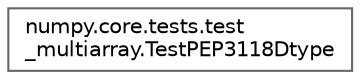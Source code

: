 digraph "Graphical Class Hierarchy"
{
 // LATEX_PDF_SIZE
  bgcolor="transparent";
  edge [fontname=Helvetica,fontsize=10,labelfontname=Helvetica,labelfontsize=10];
  node [fontname=Helvetica,fontsize=10,shape=box,height=0.2,width=0.4];
  rankdir="LR";
  Node0 [id="Node000000",label="numpy.core.tests.test\l_multiarray.TestPEP3118Dtype",height=0.2,width=0.4,color="grey40", fillcolor="white", style="filled",URL="$df/d50/classnumpy_1_1core_1_1tests_1_1test__multiarray_1_1TestPEP3118Dtype.html",tooltip=" "];
}

